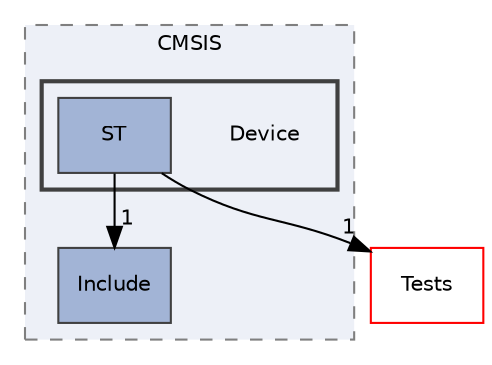 digraph "Drivers/CMSIS/Device"
{
 // LATEX_PDF_SIZE
  edge [fontname="Helvetica",fontsize="10",labelfontname="Helvetica",labelfontsize="10"];
  node [fontname="Helvetica",fontsize="10",shape=record];
  compound=true
  subgraph clusterdir_bd09ff09a9c7d83a4c030dbdaee94d76 {
    graph [ bgcolor="#edf0f7", pencolor="grey50", style="filled,dashed,", label="CMSIS", fontname="Helvetica", fontsize="10", URL="dir_bd09ff09a9c7d83a4c030dbdaee94d76.html"]
  dir_5d6a8c3e4e61116f4938be35d8adfd18 [shape=box, label="Include", style="filled,", fillcolor="#a2b4d6", color="grey25", URL="dir_5d6a8c3e4e61116f4938be35d8adfd18.html"];
  subgraph clusterdir_d21952a90114fc86c250d1e94e45c8f9 {
    graph [ bgcolor="#edf0f7", pencolor="grey25", style="filled,bold,", label="", fontname="Helvetica", fontsize="10", URL="dir_d21952a90114fc86c250d1e94e45c8f9.html"]
    dir_d21952a90114fc86c250d1e94e45c8f9 [shape=plaintext, label="Device"];
  dir_ea9cefa8af0ea91d7388c22d57deabc7 [shape=box, label="ST", style="filled,", fillcolor="#a2b4d6", color="grey25", URL="dir_ea9cefa8af0ea91d7388c22d57deabc7.html"];
  }
  }
  dir_33c78a012c8d08979f57a54a07694c46 [shape=box, label="Tests", style="", fillcolor="#edf0f7", color="red", URL="dir_33c78a012c8d08979f57a54a07694c46.html"];
  dir_ea9cefa8af0ea91d7388c22d57deabc7->dir_33c78a012c8d08979f57a54a07694c46 [headlabel="1", labeldistance=1.5 headhref="dir_000031_000040.html"];
  dir_ea9cefa8af0ea91d7388c22d57deabc7->dir_5d6a8c3e4e61116f4938be35d8adfd18 [headlabel="1", labeldistance=1.5 headhref="dir_000031_000018.html"];
}
